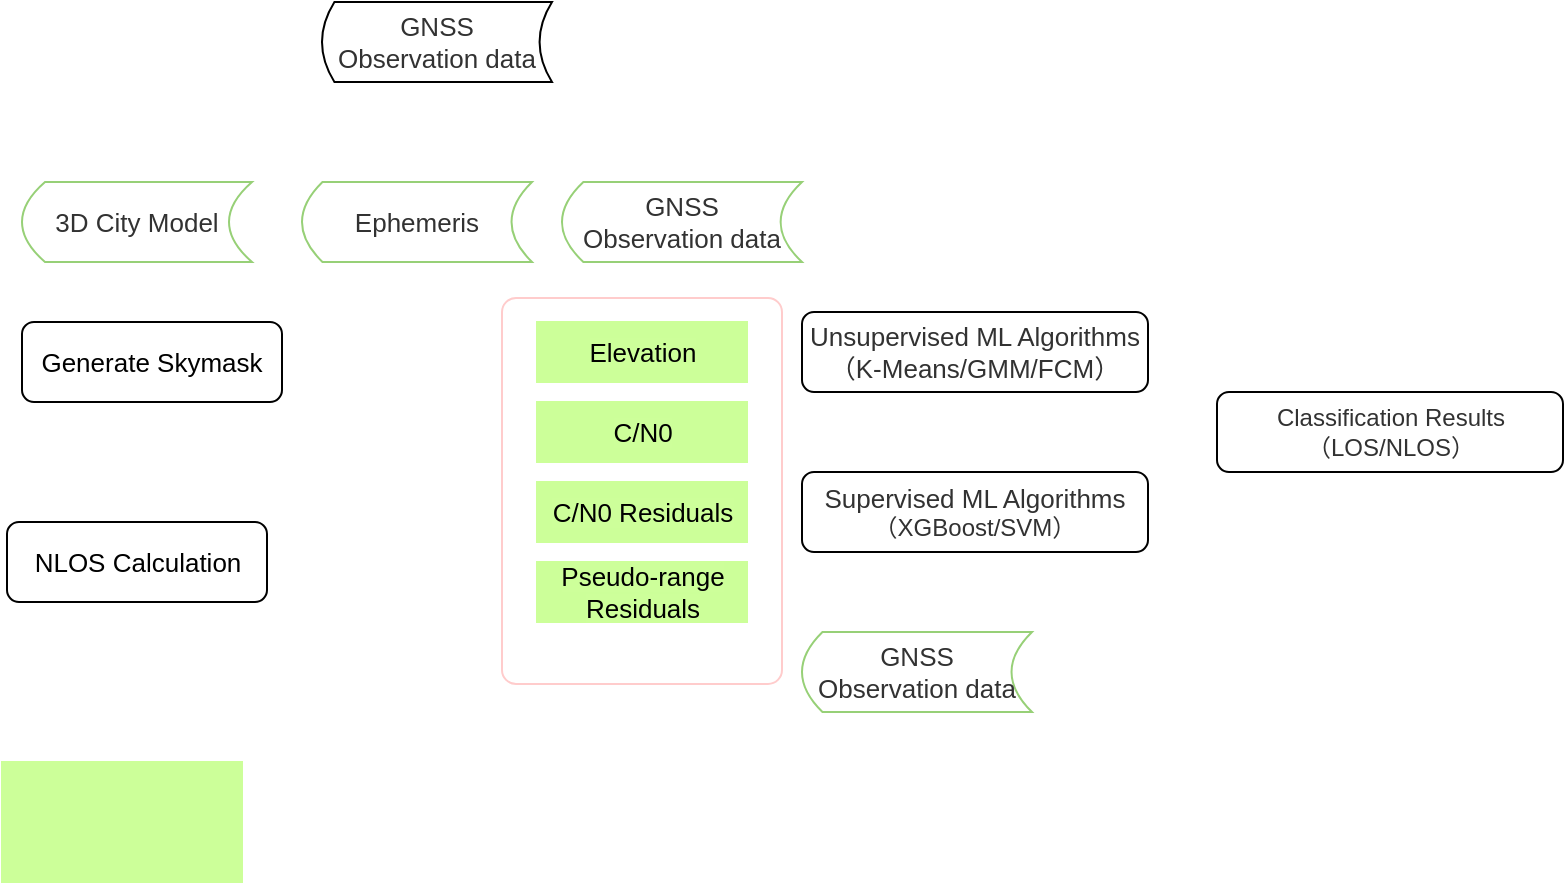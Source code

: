 <mxfile version="12.2.4" pages="1"><diagram id="hSrarzL_9Tm3_GTEGQjt" name="Page-1"><mxGraphModel dx="520" dy="379" grid="1" gridSize="10" guides="1" tooltips="1" connect="1" arrows="1" fold="1" page="1" pageScale="1" pageWidth="827" pageHeight="1169" math="0" shadow="0"><root><mxCell id="0"/><mxCell id="1" parent="0"/><mxCell id="22" value="" style="rounded=1;whiteSpace=wrap;html=1;arcSize=5;strokeColor=#FFCCCC;" parent="1" vertex="1"><mxGeometry x="340" y="208" width="140" height="193" as="geometry"/></mxCell><mxCell id="2" value="&lt;span style=&quot;font-size: 13px ; background-color: rgba(255 , 255 , 255 , 0.01)&quot;&gt;Generate Skymask&lt;/span&gt;" style="rounded=1;whiteSpace=wrap;html=1;" parent="1" vertex="1"><mxGeometry x="100" y="220" width="130" height="40" as="geometry"/></mxCell><mxCell id="3" value="&lt;span style=&quot;color: rgb(50 , 50 , 50) ; font-size: 13px ; background-color: rgba(255 , 255 , 255 , 0.01)&quot;&gt;3D City Model&lt;/span&gt;" style="shape=dataStorage;whiteSpace=wrap;html=1;strokeColor=#97D077;" parent="1" vertex="1"><mxGeometry x="100" y="150" width="115" height="40" as="geometry"/></mxCell><mxCell id="5" value="&lt;span style=&quot;color: rgb(50 , 50 , 50) ; font-size: 13px ; background-color: rgba(255 , 255 , 255 , 0.01)&quot;&gt;Ephemeris&lt;/span&gt;" style="shape=dataStorage;whiteSpace=wrap;html=1;size=0.089;strokeColor=#97D077;" parent="1" vertex="1"><mxGeometry x="240" y="150" width="115" height="40" as="geometry"/></mxCell><mxCell id="6" value="&lt;span style=&quot;color: rgb(50 , 50 , 50) ; font-size: 13px ; background-color: rgba(255 , 255 , 255 , 0.01)&quot;&gt;GNSS &lt;br&gt;Observation data&lt;/span&gt;" style="shape=dataStorage;whiteSpace=wrap;html=1;size=0.054;" parent="1" vertex="1"><mxGeometry x="250" y="60" width="115" height="40" as="geometry"/></mxCell><mxCell id="7" value="&lt;span style=&quot;color: rgb(50 , 50 , 50) ; font-size: 13px ; background-color: rgba(255 , 255 , 255 , 0.01)&quot;&gt;GNSS&lt;/span&gt;&lt;br style=&quot;color: rgb(50 , 50 , 50) ; font-size: 13px&quot;&gt;&lt;span style=&quot;color: rgb(50 , 50 , 50) ; font-size: 13px ; background-color: rgba(255 , 255 , 255 , 0.01)&quot;&gt;Observation data&lt;/span&gt;" style="shape=dataStorage;whiteSpace=wrap;html=1;size=0.089;strokeColor=#97D077;" parent="1" vertex="1"><mxGeometry x="370" y="150" width="120" height="40" as="geometry"/></mxCell><mxCell id="10" value="&lt;span style=&quot;color: rgb(50 , 50 , 50) ; font-size: 13px ; background-color: rgba(255 , 255 , 255 , 0.01)&quot;&gt;Supervised ML Algorithms&lt;/span&gt;&lt;span style=&quot;color: rgb(50 , 50 , 50) ; font-size: inherit ; background-color: rgba(255 , 255 , 255 , 0.01)&quot;&gt;（XGBoost/SVM&lt;/span&gt;&lt;span style=&quot;color: rgb(50 , 50 , 50) ; font-size: inherit ; background-color: rgba(255 , 255 , 255 , 0.01)&quot;&gt;）&lt;/span&gt;" style="rounded=1;whiteSpace=wrap;html=1;" parent="1" vertex="1"><mxGeometry x="490" y="295" width="173" height="40" as="geometry"/></mxCell><mxCell id="11" value="&lt;span style=&quot;font-size: 13px ; background-color: rgba(255 , 255 , 255 , 0.01)&quot;&gt;NLOS Calculation&lt;/span&gt;" style="rounded=1;whiteSpace=wrap;html=1;" parent="1" vertex="1"><mxGeometry x="92.5" y="320" width="130" height="40" as="geometry"/></mxCell><mxCell id="12" value="&lt;span style=&quot;color: rgb(50 , 50 , 50) ; font-size: 13px ; background-color: rgba(255 , 255 , 255 , 0.01)&quot;&gt;Unsupervised ML Algorithms&lt;/span&gt;&lt;div style=&quot;resize: none ; font-size: 13px ; color: rgb(50 , 50 , 50) ; background-color: rgba(255 , 255 , 255 , 0.01)&quot;&gt;（K-Means/GMM/FCM&lt;span style=&quot;font-size: inherit&quot;&gt;）&lt;/span&gt;&lt;/div&gt;" style="rounded=1;whiteSpace=wrap;html=1;" parent="1" vertex="1"><mxGeometry x="490" y="215" width="173" height="40" as="geometry"/></mxCell><mxCell id="13" value="&lt;span style=&quot;color: rgb(50 , 50 , 50) ; font-size: inherit ; background-color: rgba(255 , 255 , 255 , 0.01)&quot;&gt;Classification Results（LOS/NLOS&lt;/span&gt;&lt;span style=&quot;color: rgb(50 , 50 , 50) ; font-size: inherit ; background-color: rgba(255 , 255 , 255 , 0.01)&quot;&gt;）&lt;/span&gt;" style="rounded=1;whiteSpace=wrap;html=1;" parent="1" vertex="1"><mxGeometry x="697.5" y="255" width="173" height="40" as="geometry"/></mxCell><mxCell id="14" value="&lt;span style=&quot;color: rgb(50 , 50 , 50) ; font-size: 13px ; background-color: rgba(255 , 255 , 255 , 0.01)&quot;&gt;GNSS &lt;br&gt;Observation data&lt;/span&gt;" style="shape=dataStorage;whiteSpace=wrap;html=1;size=0.089;strokeColor=#97D077;" parent="1" vertex="1"><mxGeometry x="490" y="375" width="115" height="40" as="geometry"/></mxCell><mxCell id="15" value="&lt;span style=&quot;font-size: 13px; background-color: rgba(255, 255, 255, 0.01);&quot;&gt;Elevation&lt;/span&gt;" style="rounded=0;whiteSpace=wrap;html=1;strokeColor=#CCFF99;fillColor=#CCFF99;fontColor=#000000;" parent="1" vertex="1"><mxGeometry x="357.5" y="220" width="105" height="30" as="geometry"/></mxCell><mxCell id="16" value="&lt;span style=&quot;font-size: 13px; background-color: rgba(255, 255, 255, 0.01);&quot;&gt;C/N0&lt;/span&gt;" style="rounded=0;whiteSpace=wrap;html=1;strokeColor=#CCFF99;fillColor=#CCFF99;fontColor=#000000;" parent="1" vertex="1"><mxGeometry x="357.5" y="260" width="105" height="30" as="geometry"/></mxCell><mxCell id="18" value="&lt;span style=&quot;font-size: 13px; background-color: rgba(255, 255, 255, 0.01);&quot;&gt;C/N0 Residuals&lt;/span&gt;" style="rounded=0;whiteSpace=wrap;html=1;strokeColor=#CCFF99;fillColor=#CCFF99;fontColor=#000000;" parent="1" vertex="1"><mxGeometry x="357.5" y="300" width="105" height="30" as="geometry"/></mxCell><mxCell id="19" value="&lt;span style=&quot;font-size: 13px; background-color: rgba(255, 255, 255, 0.01);&quot;&gt;Pseudo-range Residuals&lt;/span&gt;" style="rounded=0;whiteSpace=wrap;html=1;strokeColor=#CCFF99;fillColor=#CCFF99;fontColor=#000000;" parent="1" vertex="1"><mxGeometry x="357.5" y="340" width="105" height="30" as="geometry"/></mxCell><mxCell id="20" value="" style="rounded=0;whiteSpace=wrap;html=1;strokeColor=#CCFF99;fillColor=#CCFF99;fontColor=#000000;" parent="1" vertex="1"><mxGeometry x="90" y="440" width="120" height="60" as="geometry"/></mxCell></root></mxGraphModel></diagram></mxfile>